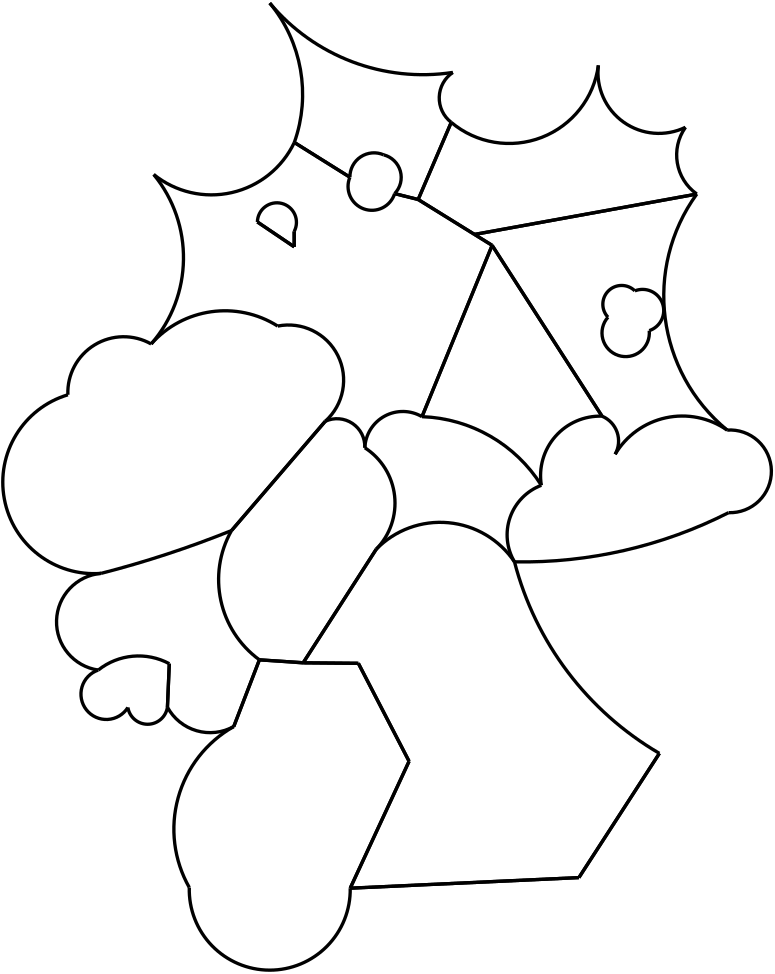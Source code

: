 <?xml version="1.0"?>
<!DOCTYPE ipe SYSTEM "ipe.dtd">
<ipe version="70005" creator="Ipe 7.1.1">
<info created="D:20110803231932" modified="D:20121130210326"/>
<ipestyle name="basic">
<pen name="heavier" value="0.8"/>
<pen name="fat" value="1.2"/>
<pen name="ultrafat" value="2"/>
<color name="red" value="1 0 0"/>
<color name="green" value="0 1 0"/>
<color name="blue" value="0 0 1"/>
<color name="yellow" value="1 1 0"/>
<color name="orange" value="1 0.647 0"/>
<color name="gold" value="1 0.843 0"/>
<color name="purple" value="0.627 0.125 0.941"/>
<color name="gray" value="0.745"/>
<color name="lightblue" value="0.678 0.847 0.902"/>
<color name="lightcyan" value="0.878 1 1"/>
<color name="lightgray" value="0.827"/>
<color name="lightgreen" value="0.565 0.933 0.565"/>
<color name="lightyellow" value="1 1 0.878"/>
<dashstyle name="dashed" value="[4] 0"/>
<dashstyle name="dotted" value="[1 3] 0"/>
<dashstyle name="dash dotted" value="[4 2 1 2] 0"/>
<dashstyle name="dash dot dotted" value="[4 2 1 2 1 2] 0"/>
</ipestyle>
<page>
<layer name="alpha"/>
<layer name="beta"/>
<view layers="beta" active="beta"/>
<path layer="beta" stroke="black" pen="fat">
134.56 551.679 m
23.3243 0 0 -23.3243 149.093 533.436 160.143 553.976 a
</path>
<path layer="alpha" stroke="gray" pen="fat">
134.56 551.679 m
160.143 553.976 l
</path>
<path layer="beta" stroke="black" pen="fat">
160.143 553.976 m
159.472 538.321 l
</path>
<path stroke="black" pen="fat">
145.232 538.211 m
-9.13153 0 0 9.13153 137.472 543.024 134.56 551.679 a
</path>
<path layer="alpha" stroke="gray" pen="fat">
145.232 538.211 m
134.56 551.679 l
</path>
<path layer="beta" stroke="black" pen="fat">
159.472 538.321 m
7.20707 0 0 -7.20707 152.343 539.381 145.232 538.211 a
</path>
<path layer="alpha" stroke="gray" pen="fat">
159.472 538.321 m
145.232 538.211 l
</path>
<path layer="beta" stroke="black" pen="fat">
159.472 538.321 m
160.143 553.976 l
</path>
<path stroke="black" pen="fat">
134.56 551.679 m
17.5288 0 0 -17.5288 137.074 569.026 135.576 586.491 a
</path>
<path layer="alpha" stroke="gray" pen="fat">
134.56 551.679 m
135.576 586.491 l
</path>
<path layer="beta" stroke="black" pen="fat">
183.347 531.351 m
17.4819 0 0 -17.4819 174.853 546.631 159.472 538.321 a
</path>
<path layer="alpha" stroke="gray" pen="fat">
183.347 531.351 m
159.472 538.321 l
</path>
<path layer="beta" stroke="black" pen="fat">
192.576 555.366 m
183.347 531.351 l
</path>
<path stroke="black" pen="fat">
191.86 712.993 m
-7.02965 0 0 7.02965 198.889 712.867 205.108 709.591 a
</path>
<path layer="alpha" stroke="gray" pen="fat">
191.86 712.993 m
205.108 709.591 l
</path>
<path layer="beta" stroke="black" pen="fat">
205.108 704.042 m
191.86 712.993 l
</path>
<path stroke="black" pen="fat">
205.108 709.591 m
205.108 704.042 l
</path>
<path stroke="black" pen="fat">
182.551 601.911 m
374.757 0 0 -374.757 42.4373 949.49 135.576 586.491 a
</path>
<path layer="alpha" stroke="gray" pen="fat">
182.551 601.911 m
135.576 586.491 l
</path>
<path layer="beta" stroke="black" pen="fat">
199.162 675.52 m
19.8597 0 0 -19.8597 203.045 656.044 216.297 641.252 a
</path>
<path layer="alpha" stroke="gray" pen="fat">
199.162 675.52 m
216.297 641.252 l
</path>
<path layer="beta" stroke="black" pen="fat">
153.617 669.074 m
35.4956 0 0 -35.4956 180.178 645.527 199.162 675.52 a
</path>
<path layer="alpha" stroke="gray" pen="fat">
153.617 669.074 m
199.162 675.52 l
</path>
<path layer="beta" stroke="black" pen="fat">
123.633 650.779 m
20.1018 0 0 -20.1018 143.719 651.578 153.617 669.074 a
</path>
<path layer="alpha" stroke="gray" pen="fat">
123.633 650.779 m
153.617 669.074 l
</path>
<path layer="beta" stroke="black" pen="fat">
135.576 586.491 m
32.8853 0 0 -32.8853 133.087 619.282 123.633 650.779 a
</path>
<path layer="alpha" stroke="gray" pen="fat">
135.576 586.491 m
123.633 650.779 l
</path>
<path layer="beta" stroke="black" pen="fat">
216.297 641.252 m
182.551 601.911 l
</path>
<path stroke="black" pen="fat">
192.576 555.366 m
35.7787 0 0 -35.7787 213.674 584.262 182.551 601.911 a
</path>
<path layer="alpha" stroke="gray" pen="fat">
192.576 555.366 m
182.551 601.911 l
</path>
<path layer="beta" stroke="black" pen="fat">
182.551 601.911 m
216.297 641.252 l
</path>
<path stroke="black" pen="fat">
230.528 631.718 m
23.7292 0 0 -23.7292 217.668 611.776 234.646 595.198 a
</path>
<path layer="alpha" stroke="gray" pen="fat">
230.528 631.718 m
234.646 595.198 l
</path>
<path layer="beta" stroke="black" pen="fat">
216.297 641.252 m
10.0438 0 0 -10.0438 220.492 632.126 230.528 631.718 a
</path>
<path layer="alpha" stroke="gray" pen="fat">
216.297 641.252 m
230.528 631.718 l
</path>
<path layer="beta" stroke="black" pen="fat">
208.33 554.292 m
192.576 555.366 l
</path>
<path stroke="black" pen="fat">
234.646 595.198 m
208.33 554.292 l
</path>
<path stroke="black" pen="fat">
237.331 737.16 m
8.3907 0 0 -8.3907 235.242 729.034 241.27 723.197 a
</path>
<path layer="alpha" stroke="gray" pen="fat">
237.331 737.16 m
241.27 723.197 l
</path>
<path layer="beta" stroke="black" pen="fat">
225.158 729.104 m
8.69282 0 0 -8.69282 233.85 729.194 237.331 737.16 a
</path>
<path layer="alpha" stroke="gray" pen="fat">
225.158 729.104 m
237.331 737.16 l
</path>
<path layer="beta" stroke="black" pen="fat">
241.27 723.197 m
-8.58922 0 0 8.58922 233.08 725.784 225.158 729.104 a
</path>
<path layer="alpha" stroke="gray" pen="fat">
241.27 723.197 m
225.158 729.104 l
</path>
<path layer="beta" stroke="black" pen="fat">
183.347 531.351 m
192.576 555.366 l
</path>
<path stroke="black" pen="fat">
192.576 555.366 m
208.33 554.292 l
</path>
<path stroke="black" pen="fat">
228.201 554.113 m
246.461 518.846 l
</path>
<path stroke="black" pen="fat">
208.33 554.292 m
228.201 554.113 l
</path>
<path stroke="black" pen="fat">
246.461 518.846 m
225.274 473.161 l
</path>
<path stroke="black" pen="fat">
167.339 473.415 m
42.4503 0 0 -42.4503 204.241 494.398 183.347 531.351 a
</path>
<path layer="alpha" stroke="gray" pen="fat">
167.339 473.415 m
183.347 531.351 l
</path>
<path layer="beta" stroke="black" pen="fat">
225.274 473.161 m
-28.9753 0 0 28.9753 196.304 472.627 167.339 473.415 a
</path>
<path layer="alpha" stroke="gray" pen="fat">
225.274 473.161 m
167.339 473.415 l
</path>
<path layer="beta" stroke="black" pen="fat">
225.158 729.104 m
205.154 741.621 l
</path>
<path stroke="black" pen="fat">
249.736 721.08 m
241.27 723.197 l
</path>
<path stroke="black" pen="fat">
261.639 748.854 m
249.736 721.08 l
</path>
<path stroke="black" pen="fat">
191.86 712.993 m
205.108 704.042 l
</path>
<path stroke="black" pen="fat">
205.108 704.042 m
205.108 709.591 l
</path>
<path stroke="black" pen="fat">
205.154 741.621 m
225.158 729.104 l
</path>
<path stroke="black" pen="fat">
241.27 723.197 m
249.736 721.08 l
</path>
<path stroke="black" pen="fat">
270.008 708.514 m
276.357 704.579 l
</path>
<path stroke="black" pen="fat">
249.736 721.08 m
270.008 708.514 l
</path>
<path stroke="black" pen="fat">
276.357 704.579 m
251.116 642.907 l
</path>
<path stroke="black" pen="fat">
230.528 631.718 m
13.7029 0 0 -13.7029 244.215 631.068 251.116 642.907 a
</path>
<path layer="alpha" stroke="gray" pen="fat">
230.528 631.718 m
251.116 642.907 l
</path>
<path layer="beta" stroke="black" pen="fat">
251.116 642.907 m
52.9798 0 0 -52.9798 249.255 589.96 294.08 618.202 a
</path>
<path layer="alpha" stroke="gray" pen="fat">
251.116 642.907 m
294.08 618.202 l
</path>
<path layer="beta" stroke="black" pen="fat">
251.116 642.907 m
276.357 704.579 l
</path>
<path stroke="black" pen="fat">
276.357 704.579 m
315.921 643.086 l
</path>
<path stroke="black" pen="fat">
327.736 688.199 m
-7.61951 0 0 7.61951 330.519 681.106 332.927 673.877 a
</path>
<path layer="alpha" stroke="gray" pen="fat">
327.736 688.199 m
332.927 673.877 l
</path>
<path stroke="gray" pen="fat">
318.069 678.72 m
327.736 688.199 l
</path>
<path stroke="gray" pen="fat">
332.927 673.877 m
318.069 678.72 l
</path>
<path layer="beta" stroke="black" pen="fat">
208.33 554.292 m
234.646 595.198 l
</path>
<path stroke="black" pen="fat">
246.461 518.846 m
228.201 554.113 l
</path>
<path stroke="black" pen="fat">
228.201 554.113 m
208.33 554.292 l
</path>
<path stroke="black" pen="fat">
225.274 473.161 m
246.461 518.846 l
</path>
<path stroke="black" pen="fat">
234.646 595.198 m
32.2455 0 0 -32.2455 257.668 572.62 284.413 590.633 a
</path>
<path layer="alpha" stroke="gray" pen="fat">
234.646 595.198 m
284.413 590.633 l
</path>
<path layer="beta" stroke="black" pen="fat">
307.604 476.973 m
225.274 473.161 l
</path>
<path stroke="black" pen="fat">
336.571 521.695 m
307.604 476.973 l
</path>
<path stroke="black" pen="fat">
249.736 721.08 m
261.639 748.854 l
</path>
<path stroke="black" pen="fat">
270.008 708.514 m
249.736 721.08 l
</path>
<path stroke="black" pen="fat">
350.039 723.054 m
270.008 708.514 l
</path>
<path stroke="black" pen="fat">
276.357 704.579 m
270.008 708.514 l
</path>
<path stroke="black" pen="fat">
315.921 643.086 m
276.357 704.579 l
</path>
<path stroke="black" pen="fat">
270.008 708.514 m
350.039 723.054 l
</path>
<path stroke="black" pen="fat">
284.413 590.633 m
19.0964 0 0 -19.0964 300.854 600.347 294.08 618.202 a
</path>
<path layer="alpha" stroke="gray" pen="fat">
284.413 590.633 m
294.08 618.202 l
</path>
<path layer="beta" stroke="black" pen="fat">
294.08 618.202 m
21.4469 0 0 -21.4469 315.248 621.65 315.921 643.086 a
</path>
<path layer="alpha" stroke="gray" pen="fat">
294.08 618.202 m
315.921 643.086 l
</path>
<path layer="beta" stroke="black" pen="fat">
315.921 643.086 m
9.70909 0 0 -9.70909 312.18 634.126 320.645 629.371 a
</path>
<path layer="alpha" stroke="gray" pen="fat">
315.921 643.086 m
320.645 629.371 l
</path>
<path layer="beta" stroke="black" pen="fat">
320.645 629.371 m
28.1745 0 0 -28.1745 344.855 614.96 360.965 638.074 a
</path>
<path layer="alpha" stroke="gray" pen="fat">
320.645 629.371 m
360.965 638.074 l
</path>
<path layer="beta" stroke="black" pen="fat">
360.965 638.074 m
-14.8881 0 0 14.8881 362.008 623.222 361.473 608.344 a
</path>
<path layer="alpha" stroke="gray" pen="fat">
360.965 638.074 m
361.473 608.344 l
</path>
<path layer="beta" stroke="black" pen="fat">
361.473 608.344 m
163.705 0 0 -163.705 287.359 754.312 284.413 590.633 a
</path>
<path layer="alpha" stroke="gray" pen="fat">
361.473 608.344 m
284.413 590.633 l
</path>
<path layer="beta" stroke="black" pen="fat">
262.229 766.836 m
71.7646 0 0 -71.7646 251.411 837.781 196.307 791.806 a
</path>
<path layer="alpha" stroke="gray" pen="fat">
262.229 766.836 m
196.307 791.806 l
</path>
<path layer="beta" stroke="black" pen="fat">
196.307 791.806 m
51.6047 0 0 -51.6047 156.536 758.923 205.154 741.621 a
</path>
<path layer="alpha" stroke="gray" pen="fat">
196.307 791.806 m
205.154 741.621 l
</path>
<path layer="beta" stroke="black" pen="fat">
261.639 748.854 m
11.0817 0 0 -11.0817 268.402 757.633 262.229 766.836 a
</path>
<path layer="alpha" stroke="gray" pen="fat">
261.639 748.854 m
262.229 766.836 l
</path>
<path layer="beta" stroke="black" pen="fat">
205.154 741.621 m
33.0534 0 0 -33.0534 175.298 755.803 154.529 730.089 a
</path>
<path layer="alpha" stroke="gray" pen="fat">
205.154 741.621 m
154.529 730.089 l
</path>
<path layer="beta" stroke="black" pen="fat">
154.529 730.089 m
47.2323 0 0 -47.2323 118.022 700.12 153.617 669.074 a
</path>
<path layer="alpha" stroke="gray" pen="fat">
154.529 730.089 m
153.617 669.074 l
</path>
<path layer="beta" stroke="black" pen="fat">
336.571 521.695 m
112.564 0 0 -112.564 393.376 618.874 284.413 590.633 a
</path>
<path layer="alpha" stroke="gray" pen="fat">
336.571 521.695 m
284.413 590.633 l
</path>
<path layer="beta" stroke="black" pen="fat">
225.274 473.161 m
307.604 476.973 l
</path>
<path stroke="black" pen="fat">
307.604 476.973 m
336.571 521.695 l
</path>
<path stroke="black" pen="fat">
350.039 723.054 m
17.2461 0 0 -17.2461 360.039 737.105 345.973 747.084 a
</path>
<path layer="alpha" stroke="gray" pen="fat">
350.039 723.054 m
345.973 747.084 l
</path>
<path layer="beta" stroke="black" pen="fat">
345.973 747.084 m
21.9304 0 0 -21.9304 336.394 766.812 314.614 769.377 a
</path>
<path layer="alpha" stroke="gray" pen="fat">
345.973 747.084 m
314.614 769.377 l
</path>
<path layer="beta" stroke="black" pen="fat">
314.614 769.377 m
32.4073 0 0 -32.4073 282.491 773.662 261.639 748.854 a
</path>
<path layer="alpha" stroke="gray" pen="fat">
314.614 769.377 m
261.639 748.854 l
</path>
<path layer="beta" stroke="black" pen="fat">
360.965 638.074 m
62.5428 0 0 -62.5428 400.697 686.375 350.039 723.054 a
</path>
<path layer="alpha" stroke="gray" pen="fat">
360.965 638.074 m
350.039 723.054 l
</path>
<path layer="beta" stroke="black" pen="fat">
318.069 678.72 m
8.52752 0 0 8.52752 324.439 673.051 332.927 673.877 a
</path>
<path stroke="black" pen="fat">
318.069 678.72 m
6.77056 0 0 -6.77056 322.988 683.372 327.736 688.199 a
</path>
</page>
</ipe>
